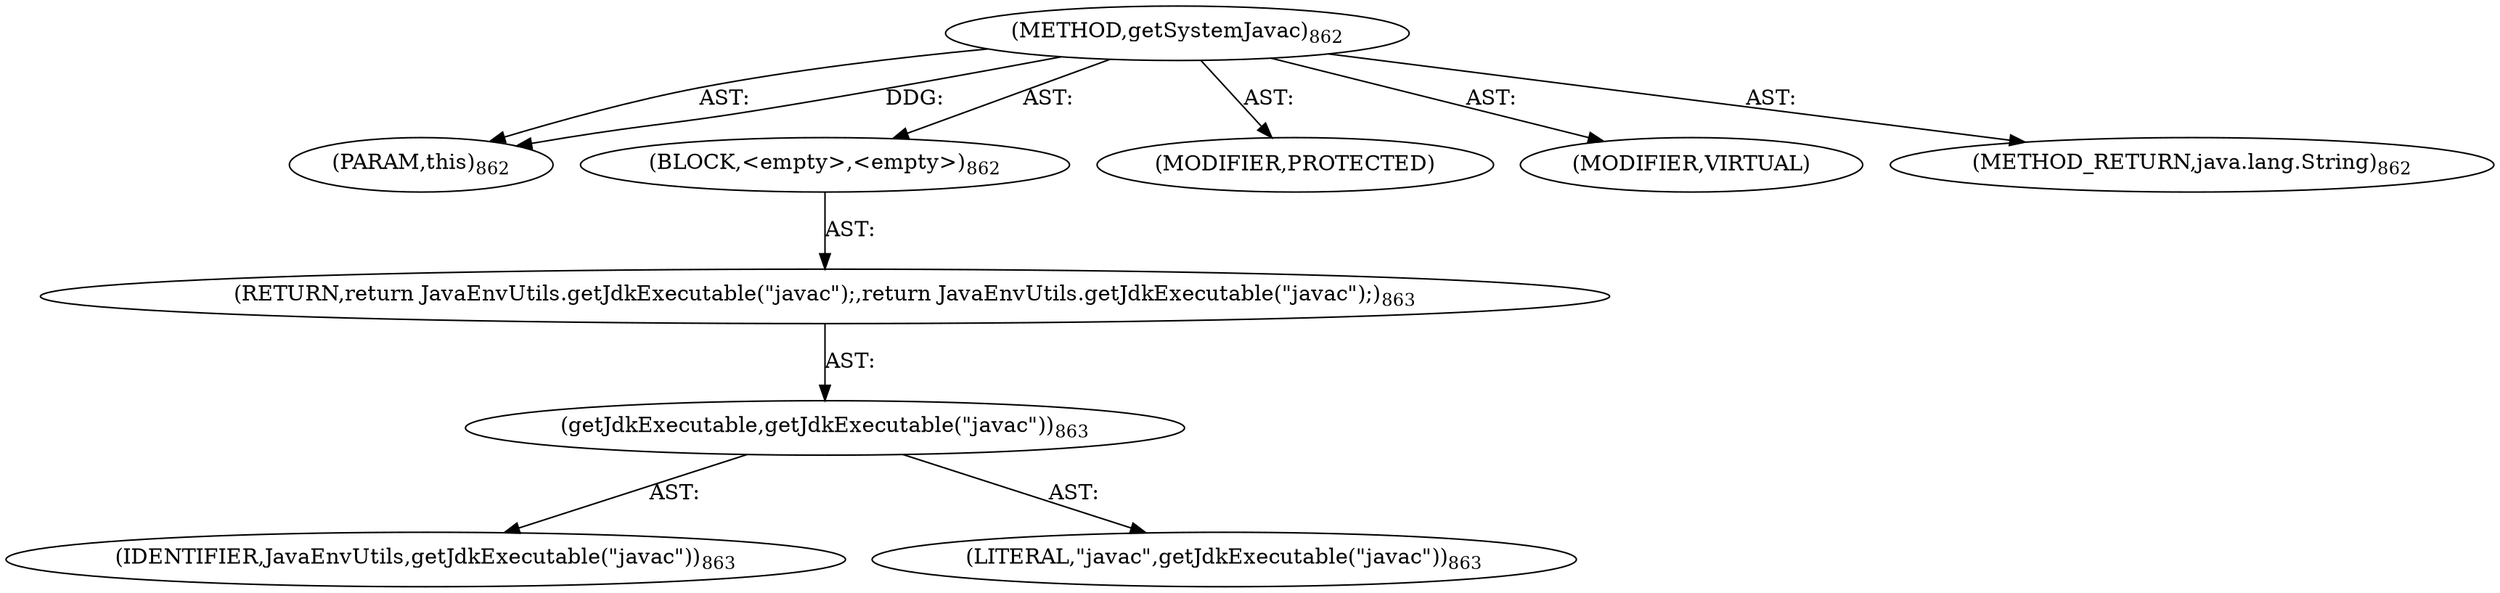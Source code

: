 digraph "getSystemJavac" {  
"111669149765" [label = <(METHOD,getSystemJavac)<SUB>862</SUB>> ]
"115964117100" [label = <(PARAM,this)<SUB>862</SUB>> ]
"25769803877" [label = <(BLOCK,&lt;empty&gt;,&lt;empty&gt;)<SUB>862</SUB>> ]
"146028888100" [label = <(RETURN,return JavaEnvUtils.getJdkExecutable(&quot;javac&quot;);,return JavaEnvUtils.getJdkExecutable(&quot;javac&quot;);)<SUB>863</SUB>> ]
"30064771400" [label = <(getJdkExecutable,getJdkExecutable(&quot;javac&quot;))<SUB>863</SUB>> ]
"68719476997" [label = <(IDENTIFIER,JavaEnvUtils,getJdkExecutable(&quot;javac&quot;))<SUB>863</SUB>> ]
"90194313267" [label = <(LITERAL,&quot;javac&quot;,getJdkExecutable(&quot;javac&quot;))<SUB>863</SUB>> ]
"133143986343" [label = <(MODIFIER,PROTECTED)> ]
"133143986344" [label = <(MODIFIER,VIRTUAL)> ]
"128849018949" [label = <(METHOD_RETURN,java.lang.String)<SUB>862</SUB>> ]
  "111669149765" -> "115964117100"  [ label = "AST: "] 
  "111669149765" -> "25769803877"  [ label = "AST: "] 
  "111669149765" -> "133143986343"  [ label = "AST: "] 
  "111669149765" -> "133143986344"  [ label = "AST: "] 
  "111669149765" -> "128849018949"  [ label = "AST: "] 
  "25769803877" -> "146028888100"  [ label = "AST: "] 
  "146028888100" -> "30064771400"  [ label = "AST: "] 
  "30064771400" -> "68719476997"  [ label = "AST: "] 
  "30064771400" -> "90194313267"  [ label = "AST: "] 
  "111669149765" -> "115964117100"  [ label = "DDG: "] 
}

